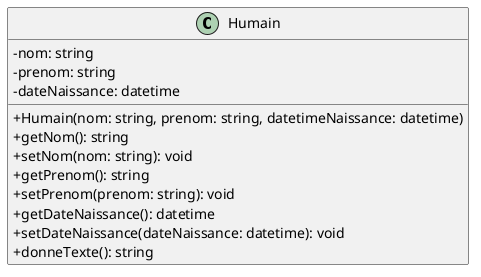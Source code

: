 @startuml
skinparam classAttributeIconSize 0
class Humain {
    -nom: string
    -prenom: string
    -dateNaissance: datetime
    +Humain(nom: string, prenom: string, datetimeNaissance: datetime)
    +getNom(): string
    +setNom(nom: string): void
    +getPrenom(): string
    +setPrenom(prenom: string): void
    +getDateNaissance(): datetime
    +setDateNaissance(dateNaissance: datetime): void
    +donneTexte(): string
}
@enduml